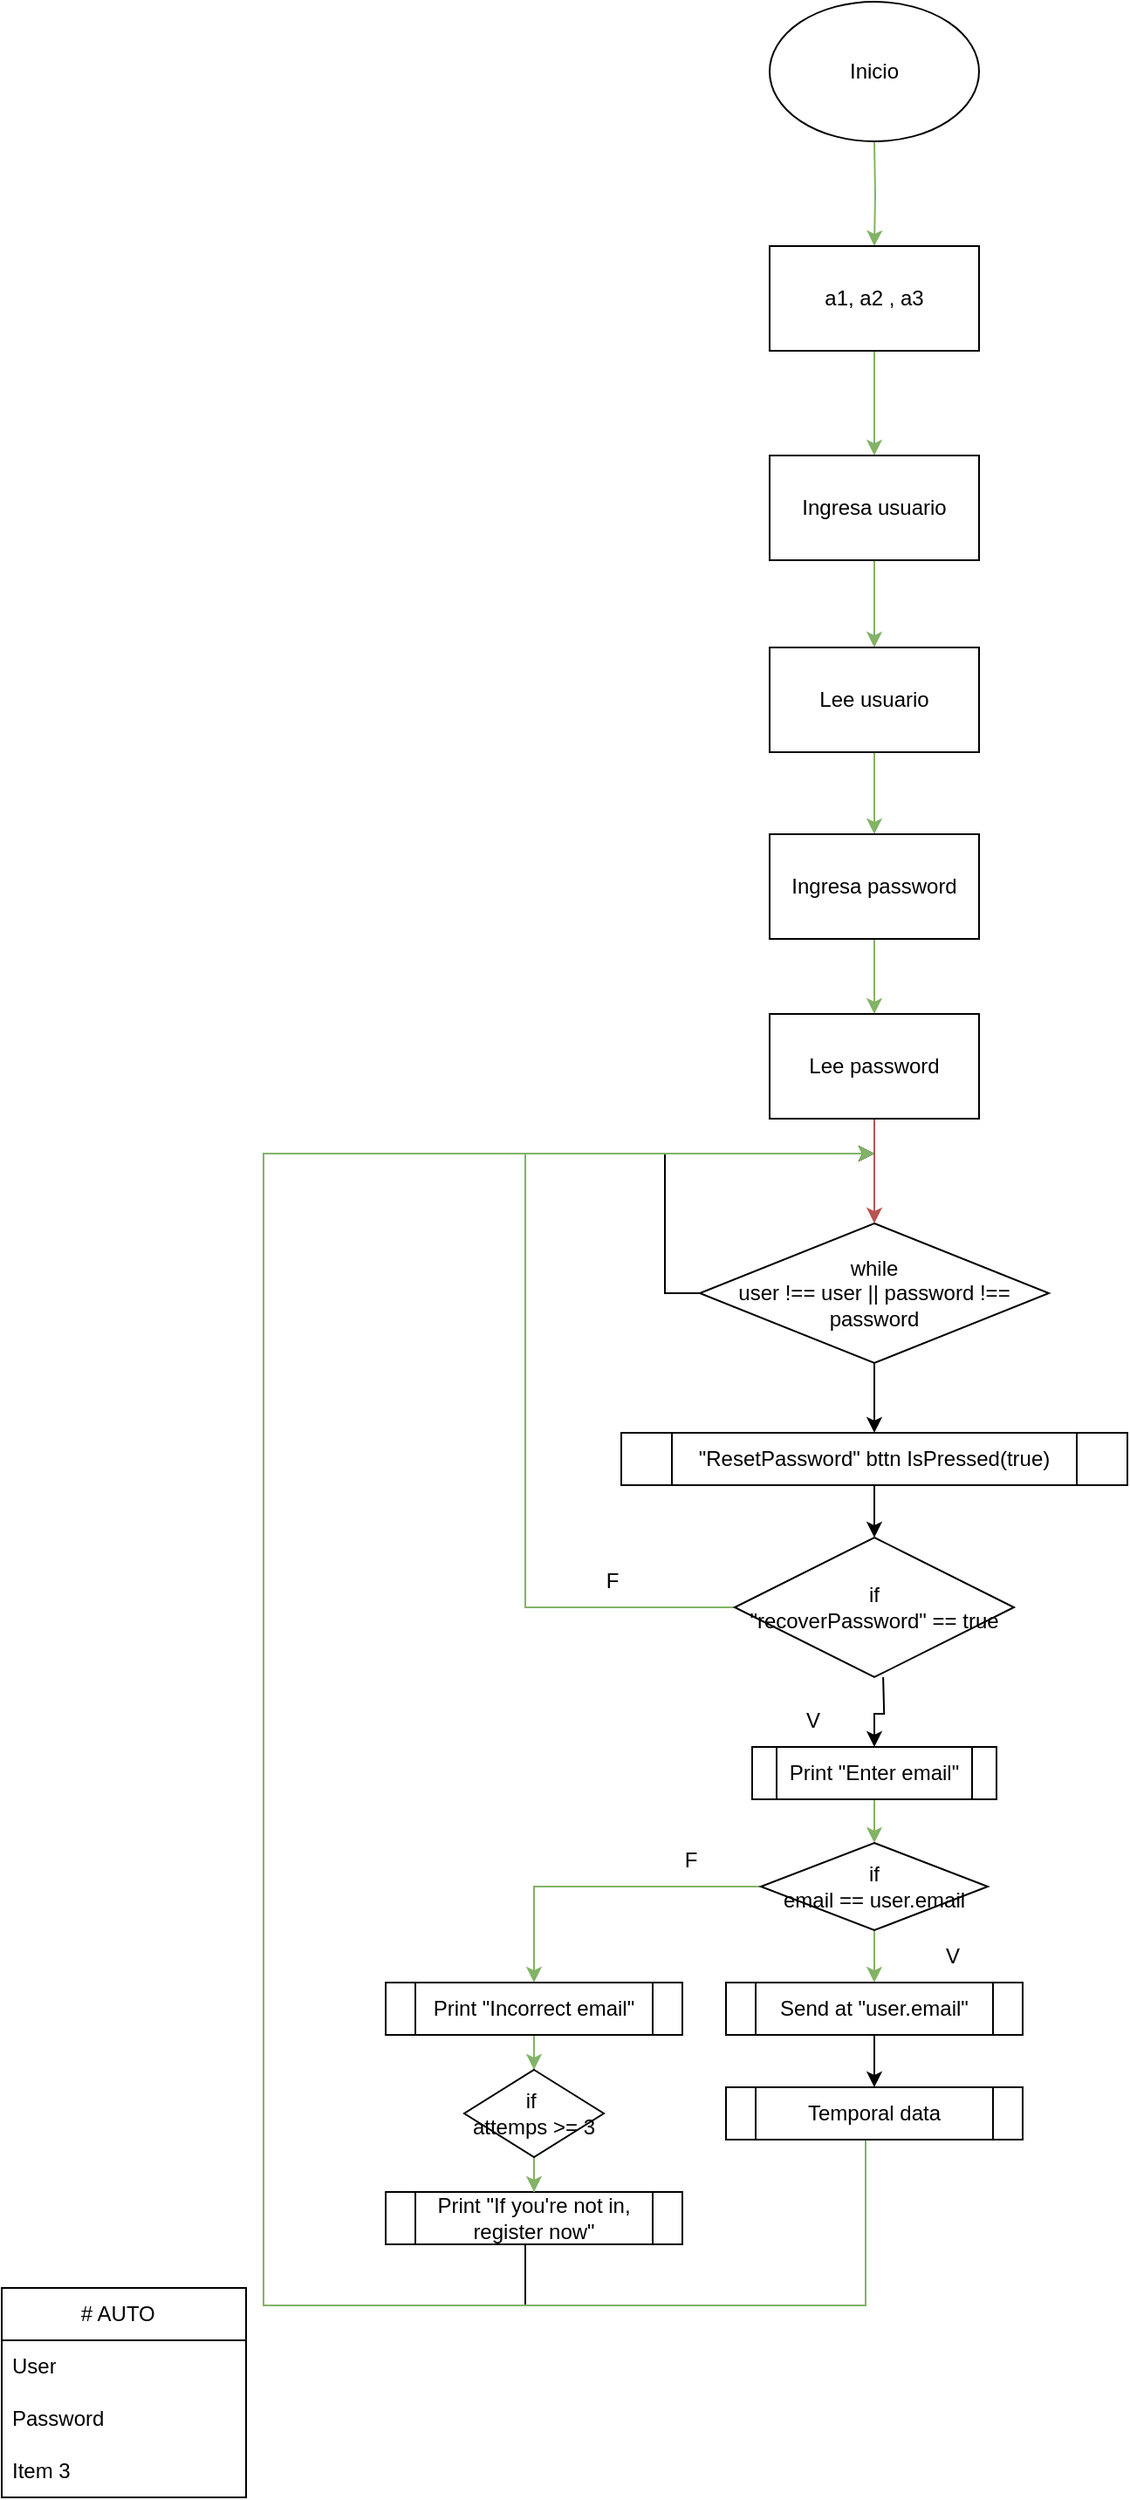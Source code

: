 <mxfile version="21.8.2" type="github">
  <diagram name="Page-1" id="6133507b-19e7-1e82-6fc7-422aa6c4b21f">
    <mxGraphModel dx="-418" dy="395" grid="1" gridSize="10" guides="1" tooltips="1" connect="1" arrows="1" fold="1" page="1" pageScale="1" pageWidth="1100" pageHeight="850" background="none" math="0" shadow="0">
      <root>
        <mxCell id="0" />
        <mxCell id="1" parent="0" />
        <mxCell id="TzWLz_wqdoydFfrb-Z48-6" style="edgeStyle=orthogonalEdgeStyle;rounded=0;orthogonalLoop=1;jettySize=auto;html=1;exitX=0.5;exitY=1;exitDx=0;exitDy=0;entryX=0.5;entryY=0;entryDx=0;entryDy=0;fillColor=#d5e8d4;gradientColor=#97d077;strokeColor=#82b366;" edge="1" parent="1" target="WHY6ZM-cHyPzXdj-TjXL-2">
          <mxGeometry relative="1" as="geometry">
            <mxPoint x="1640" y="120" as="sourcePoint" />
          </mxGeometry>
        </mxCell>
        <mxCell id="TzWLz_wqdoydFfrb-Z48-5" style="edgeStyle=orthogonalEdgeStyle;rounded=0;orthogonalLoop=1;jettySize=auto;html=1;exitX=0.5;exitY=1;exitDx=0;exitDy=0;entryX=0.5;entryY=0;entryDx=0;entryDy=0;fillColor=#d5e8d4;gradientColor=#97d077;strokeColor=#82b366;" edge="1" parent="1" source="WHY6ZM-cHyPzXdj-TjXL-2" target="WHY6ZM-cHyPzXdj-TjXL-3">
          <mxGeometry relative="1" as="geometry" />
        </mxCell>
        <mxCell id="WHY6ZM-cHyPzXdj-TjXL-2" value="a1, a2 , a3" style="rounded=0;whiteSpace=wrap;html=1;" parent="1" vertex="1">
          <mxGeometry x="1580" y="180" width="120" height="60" as="geometry" />
        </mxCell>
        <mxCell id="TzWLz_wqdoydFfrb-Z48-4" style="edgeStyle=orthogonalEdgeStyle;rounded=0;orthogonalLoop=1;jettySize=auto;html=1;exitX=0.5;exitY=1;exitDx=0;exitDy=0;entryX=0.5;entryY=0;entryDx=0;entryDy=0;fillColor=#d5e8d4;gradientColor=#97d077;strokeColor=#82b366;" edge="1" parent="1" source="WHY6ZM-cHyPzXdj-TjXL-3" target="WHY6ZM-cHyPzXdj-TjXL-4">
          <mxGeometry relative="1" as="geometry" />
        </mxCell>
        <mxCell id="WHY6ZM-cHyPzXdj-TjXL-3" value="Ingresa usuario" style="rounded=0;whiteSpace=wrap;html=1;" parent="1" vertex="1">
          <mxGeometry x="1580" y="300" width="120" height="60" as="geometry" />
        </mxCell>
        <mxCell id="TzWLz_wqdoydFfrb-Z48-3" style="edgeStyle=orthogonalEdgeStyle;rounded=0;orthogonalLoop=1;jettySize=auto;html=1;exitX=0.5;exitY=1;exitDx=0;exitDy=0;entryX=0.5;entryY=0;entryDx=0;entryDy=0;fillColor=#d5e8d4;gradientColor=#97d077;strokeColor=#82b366;" edge="1" parent="1" source="WHY6ZM-cHyPzXdj-TjXL-4" target="WHY6ZM-cHyPzXdj-TjXL-5">
          <mxGeometry relative="1" as="geometry" />
        </mxCell>
        <mxCell id="WHY6ZM-cHyPzXdj-TjXL-4" value="Lee usuario" style="rounded=0;whiteSpace=wrap;html=1;" parent="1" vertex="1">
          <mxGeometry x="1580" y="410" width="120" height="60" as="geometry" />
        </mxCell>
        <mxCell id="TzWLz_wqdoydFfrb-Z48-2" style="edgeStyle=orthogonalEdgeStyle;rounded=0;orthogonalLoop=1;jettySize=auto;html=1;exitX=0.5;exitY=1;exitDx=0;exitDy=0;entryX=0.5;entryY=0;entryDx=0;entryDy=0;fillColor=#d5e8d4;gradientColor=#97d077;strokeColor=#82b366;" edge="1" parent="1" source="WHY6ZM-cHyPzXdj-TjXL-5" target="WHY6ZM-cHyPzXdj-TjXL-6">
          <mxGeometry relative="1" as="geometry" />
        </mxCell>
        <mxCell id="WHY6ZM-cHyPzXdj-TjXL-5" value="Ingresa password" style="rounded=0;whiteSpace=wrap;html=1;" parent="1" vertex="1">
          <mxGeometry x="1580" y="517" width="120" height="60" as="geometry" />
        </mxCell>
        <mxCell id="WpRFSHZf8TX5jDKXcikw-2" style="edgeStyle=orthogonalEdgeStyle;rounded=0;orthogonalLoop=1;jettySize=auto;html=1;entryX=0.5;entryY=0;entryDx=0;entryDy=0;fillColor=#f8cecc;gradientColor=#ea6b66;strokeColor=#b85450;" edge="1" parent="1" source="WHY6ZM-cHyPzXdj-TjXL-6" target="WpRFSHZf8TX5jDKXcikw-1">
          <mxGeometry relative="1" as="geometry" />
        </mxCell>
        <mxCell id="WHY6ZM-cHyPzXdj-TjXL-6" value="Lee password" style="rounded=0;whiteSpace=wrap;html=1;" parent="1" vertex="1">
          <mxGeometry x="1580" y="620" width="120" height="60" as="geometry" />
        </mxCell>
        <mxCell id="WpRFSHZf8TX5jDKXcikw-36" style="edgeStyle=orthogonalEdgeStyle;rounded=0;orthogonalLoop=1;jettySize=auto;html=1;exitX=0;exitY=0.5;exitDx=0;exitDy=0;" edge="1" parent="1" source="WpRFSHZf8TX5jDKXcikw-1">
          <mxGeometry relative="1" as="geometry">
            <mxPoint x="1640" y="700" as="targetPoint" />
            <Array as="points">
              <mxPoint x="1520" y="780" />
              <mxPoint x="1520" y="700" />
            </Array>
          </mxGeometry>
        </mxCell>
        <mxCell id="WpRFSHZf8TX5jDKXcikw-42" style="edgeStyle=orthogonalEdgeStyle;rounded=0;orthogonalLoop=1;jettySize=auto;html=1;exitX=0.5;exitY=1;exitDx=0;exitDy=0;entryX=0.5;entryY=0;entryDx=0;entryDy=0;" edge="1" parent="1" source="WpRFSHZf8TX5jDKXcikw-1" target="WpRFSHZf8TX5jDKXcikw-37">
          <mxGeometry relative="1" as="geometry" />
        </mxCell>
        <mxCell id="WpRFSHZf8TX5jDKXcikw-1" value="while&lt;br&gt;user !== user || password !== password" style="rhombus;whiteSpace=wrap;html=1;" vertex="1" parent="1">
          <mxGeometry x="1540" y="740" width="200" height="80" as="geometry" />
        </mxCell>
        <mxCell id="WpRFSHZf8TX5jDKXcikw-8" style="edgeStyle=orthogonalEdgeStyle;rounded=0;orthogonalLoop=1;jettySize=auto;html=1;entryX=0.5;entryY=0;entryDx=0;entryDy=0;fillColor=#d5e8d4;gradientColor=#97d077;strokeColor=#82b366;" edge="1" parent="1" source="WpRFSHZf8TX5jDKXcikw-3" target="WpRFSHZf8TX5jDKXcikw-5">
          <mxGeometry relative="1" as="geometry" />
        </mxCell>
        <mxCell id="WpRFSHZf8TX5jDKXcikw-3" value="Print &quot;Enter email&quot;" style="shape=process;whiteSpace=wrap;html=1;backgroundOutline=1;" vertex="1" parent="1">
          <mxGeometry x="1570" y="1040" width="140" height="30" as="geometry" />
        </mxCell>
        <mxCell id="WpRFSHZf8TX5jDKXcikw-7" style="edgeStyle=orthogonalEdgeStyle;rounded=0;orthogonalLoop=1;jettySize=auto;html=1;entryX=0.5;entryY=0;entryDx=0;entryDy=0;exitX=0;exitY=0.5;exitDx=0;exitDy=0;fillColor=#d5e8d4;gradientColor=#97d077;strokeColor=#82b366;" edge="1" parent="1" source="WpRFSHZf8TX5jDKXcikw-5" target="WpRFSHZf8TX5jDKXcikw-6">
          <mxGeometry relative="1" as="geometry" />
        </mxCell>
        <mxCell id="WpRFSHZf8TX5jDKXcikw-16" style="edgeStyle=orthogonalEdgeStyle;rounded=0;orthogonalLoop=1;jettySize=auto;html=1;fillColor=#d5e8d4;gradientColor=#97d077;strokeColor=#82b366;" edge="1" parent="1" source="WpRFSHZf8TX5jDKXcikw-5" target="WpRFSHZf8TX5jDKXcikw-15">
          <mxGeometry relative="1" as="geometry" />
        </mxCell>
        <mxCell id="WpRFSHZf8TX5jDKXcikw-5" value="if&lt;br&gt;email == user.email" style="rhombus;whiteSpace=wrap;html=1;" vertex="1" parent="1">
          <mxGeometry x="1575" y="1095" width="130" height="50" as="geometry" />
        </mxCell>
        <mxCell id="WpRFSHZf8TX5jDKXcikw-13" style="edgeStyle=orthogonalEdgeStyle;rounded=0;orthogonalLoop=1;jettySize=auto;html=1;entryX=0.5;entryY=0;entryDx=0;entryDy=0;fillColor=#d5e8d4;gradientColor=#97d077;strokeColor=#82b366;" edge="1" parent="1" source="WpRFSHZf8TX5jDKXcikw-6" target="WpRFSHZf8TX5jDKXcikw-11">
          <mxGeometry relative="1" as="geometry" />
        </mxCell>
        <mxCell id="WpRFSHZf8TX5jDKXcikw-6" value="Print &quot;Incorrect email&quot;" style="shape=process;whiteSpace=wrap;html=1;backgroundOutline=1;" vertex="1" parent="1">
          <mxGeometry x="1360" y="1175" width="170" height="30" as="geometry" />
        </mxCell>
        <mxCell id="3nk_N1zHTqF37GBgj2w8-1" value="Inicio" style="ellipse;whiteSpace=wrap;html=1;" vertex="1" parent="1">
          <mxGeometry x="1580" y="40" width="120" height="80" as="geometry" />
        </mxCell>
        <mxCell id="WpRFSHZf8TX5jDKXcikw-34" style="edgeStyle=orthogonalEdgeStyle;rounded=0;orthogonalLoop=1;jettySize=auto;html=1;exitX=0.5;exitY=1;exitDx=0;exitDy=0;" edge="1" parent="1" source="WpRFSHZf8TX5jDKXcikw-10">
          <mxGeometry relative="1" as="geometry">
            <mxPoint x="1640" y="700.0" as="targetPoint" />
            <Array as="points">
              <mxPoint x="1440" y="1325" />
              <mxPoint x="1440" y="1360" />
              <mxPoint x="1290" y="1360" />
              <mxPoint x="1290" y="700" />
            </Array>
          </mxGeometry>
        </mxCell>
        <mxCell id="WpRFSHZf8TX5jDKXcikw-10" value="Print &quot;If you&#39;re not in, register now&quot;" style="shape=process;whiteSpace=wrap;html=1;backgroundOutline=1;" vertex="1" parent="1">
          <mxGeometry x="1360" y="1295" width="170" height="30" as="geometry" />
        </mxCell>
        <mxCell id="WpRFSHZf8TX5jDKXcikw-14" style="edgeStyle=orthogonalEdgeStyle;rounded=0;orthogonalLoop=1;jettySize=auto;html=1;entryX=0.5;entryY=0;entryDx=0;entryDy=0;fillColor=#d5e8d4;gradientColor=#97d077;strokeColor=#82b366;" edge="1" parent="1" source="WpRFSHZf8TX5jDKXcikw-11" target="WpRFSHZf8TX5jDKXcikw-10">
          <mxGeometry relative="1" as="geometry" />
        </mxCell>
        <mxCell id="WpRFSHZf8TX5jDKXcikw-11" value="if&amp;nbsp;&lt;br&gt;attemps &amp;gt;= 3" style="rhombus;whiteSpace=wrap;html=1;" vertex="1" parent="1">
          <mxGeometry x="1405" y="1225" width="80" height="50" as="geometry" />
        </mxCell>
        <mxCell id="WpRFSHZf8TX5jDKXcikw-22" style="edgeStyle=orthogonalEdgeStyle;rounded=0;orthogonalLoop=1;jettySize=auto;html=1;entryX=0.5;entryY=0;entryDx=0;entryDy=0;" edge="1" parent="1" source="WpRFSHZf8TX5jDKXcikw-15" target="WpRFSHZf8TX5jDKXcikw-19">
          <mxGeometry relative="1" as="geometry" />
        </mxCell>
        <mxCell id="WpRFSHZf8TX5jDKXcikw-15" value="Send at &quot;user.email&quot;" style="shape=process;whiteSpace=wrap;html=1;backgroundOutline=1;" vertex="1" parent="1">
          <mxGeometry x="1555" y="1175" width="170" height="30" as="geometry" />
        </mxCell>
        <mxCell id="WpRFSHZf8TX5jDKXcikw-33" style="edgeStyle=orthogonalEdgeStyle;rounded=0;orthogonalLoop=1;jettySize=auto;html=1;exitX=0.5;exitY=1;exitDx=0;exitDy=0;fillColor=#d5e8d4;gradientColor=#97d077;strokeColor=#82b366;" edge="1" parent="1" source="WpRFSHZf8TX5jDKXcikw-19">
          <mxGeometry relative="1" as="geometry">
            <mxPoint x="1640" y="700" as="targetPoint" />
            <Array as="points">
              <mxPoint x="1635" y="1265" />
              <mxPoint x="1635" y="1360" />
              <mxPoint x="1290" y="1360" />
              <mxPoint x="1290" y="700" />
            </Array>
          </mxGeometry>
        </mxCell>
        <mxCell id="WpRFSHZf8TX5jDKXcikw-19" value="Temporal data" style="shape=process;whiteSpace=wrap;html=1;backgroundOutline=1;" vertex="1" parent="1">
          <mxGeometry x="1555" y="1235" width="170" height="30" as="geometry" />
        </mxCell>
        <mxCell id="3nk_N1zHTqF37GBgj2w8-4" value="# AUTO&amp;nbsp;&amp;nbsp;" style="swimlane;fontStyle=0;childLayout=stackLayout;horizontal=1;startSize=30;horizontalStack=0;resizeParent=1;resizeParentMax=0;resizeLast=0;collapsible=1;marginBottom=0;whiteSpace=wrap;html=1;" vertex="1" parent="1">
          <mxGeometry x="1140" y="1350" width="140" height="120" as="geometry" />
        </mxCell>
        <mxCell id="3nk_N1zHTqF37GBgj2w8-5" value="User" style="text;strokeColor=none;fillColor=none;align=left;verticalAlign=middle;spacingLeft=4;spacingRight=4;overflow=hidden;points=[[0,0.5],[1,0.5]];portConstraint=eastwest;rotatable=0;whiteSpace=wrap;html=1;" vertex="1" parent="3nk_N1zHTqF37GBgj2w8-4">
          <mxGeometry y="30" width="140" height="30" as="geometry" />
        </mxCell>
        <mxCell id="3nk_N1zHTqF37GBgj2w8-6" value="Password" style="text;strokeColor=none;fillColor=none;align=left;verticalAlign=middle;spacingLeft=4;spacingRight=4;overflow=hidden;points=[[0,0.5],[1,0.5]];portConstraint=eastwest;rotatable=0;whiteSpace=wrap;html=1;" vertex="1" parent="3nk_N1zHTqF37GBgj2w8-4">
          <mxGeometry y="60" width="140" height="30" as="geometry" />
        </mxCell>
        <mxCell id="3nk_N1zHTqF37GBgj2w8-7" value="Item 3" style="text;strokeColor=none;fillColor=none;align=left;verticalAlign=middle;spacingLeft=4;spacingRight=4;overflow=hidden;points=[[0,0.5],[1,0.5]];portConstraint=eastwest;rotatable=0;whiteSpace=wrap;html=1;" vertex="1" parent="3nk_N1zHTqF37GBgj2w8-4">
          <mxGeometry y="90" width="140" height="30" as="geometry" />
        </mxCell>
        <mxCell id="WpRFSHZf8TX5jDKXcikw-30" style="edgeStyle=orthogonalEdgeStyle;rounded=0;orthogonalLoop=1;jettySize=auto;html=1;entryX=0.5;entryY=0;entryDx=0;entryDy=0;" edge="1" parent="1" target="WpRFSHZf8TX5jDKXcikw-3">
          <mxGeometry relative="1" as="geometry">
            <mxPoint x="1645.059" y="1000.001" as="sourcePoint" />
          </mxGeometry>
        </mxCell>
        <mxCell id="WpRFSHZf8TX5jDKXcikw-32" style="edgeStyle=orthogonalEdgeStyle;rounded=0;orthogonalLoop=1;jettySize=auto;html=1;exitX=0;exitY=0.5;exitDx=0;exitDy=0;fillColor=#d5e8d4;gradientColor=#97d077;strokeColor=#82b366;" edge="1" parent="1" source="WpRFSHZf8TX5jDKXcikw-25">
          <mxGeometry relative="1" as="geometry">
            <mxPoint x="1640" y="700" as="targetPoint" />
            <mxPoint x="1540" y="880" as="sourcePoint" />
            <Array as="points">
              <mxPoint x="1440" y="960" />
              <mxPoint x="1440" y="700" />
            </Array>
          </mxGeometry>
        </mxCell>
        <mxCell id="WpRFSHZf8TX5jDKXcikw-25" value="if&lt;br&gt;&quot;recoverPassword&quot; == true" style="rhombus;whiteSpace=wrap;html=1;" vertex="1" parent="1">
          <mxGeometry x="1560" y="920" width="160" height="80" as="geometry" />
        </mxCell>
        <mxCell id="WpRFSHZf8TX5jDKXcikw-43" style="edgeStyle=orthogonalEdgeStyle;rounded=0;orthogonalLoop=1;jettySize=auto;html=1;entryX=0.5;entryY=0;entryDx=0;entryDy=0;" edge="1" parent="1" source="WpRFSHZf8TX5jDKXcikw-37" target="WpRFSHZf8TX5jDKXcikw-25">
          <mxGeometry relative="1" as="geometry" />
        </mxCell>
        <mxCell id="WpRFSHZf8TX5jDKXcikw-37" value="&quot;ResetPassword&quot; bttn IsPressed(true)" style="shape=process;whiteSpace=wrap;html=1;backgroundOutline=1;" vertex="1" parent="1">
          <mxGeometry x="1495" y="860" width="290" height="30" as="geometry" />
        </mxCell>
        <mxCell id="WpRFSHZf8TX5jDKXcikw-38" value="F" style="text;html=1;strokeColor=none;fillColor=none;align=center;verticalAlign=middle;whiteSpace=wrap;rounded=0;" vertex="1" parent="1">
          <mxGeometry x="1505" y="1090" width="60" height="30" as="geometry" />
        </mxCell>
        <mxCell id="WpRFSHZf8TX5jDKXcikw-39" value="V" style="text;html=1;strokeColor=none;fillColor=none;align=center;verticalAlign=middle;whiteSpace=wrap;rounded=0;" vertex="1" parent="1">
          <mxGeometry x="1655" y="1145" width="60" height="30" as="geometry" />
        </mxCell>
        <mxCell id="WpRFSHZf8TX5jDKXcikw-40" value="V" style="text;html=1;strokeColor=none;fillColor=none;align=center;verticalAlign=middle;whiteSpace=wrap;rounded=0;" vertex="1" parent="1">
          <mxGeometry x="1575" y="1010" width="60" height="30" as="geometry" />
        </mxCell>
        <mxCell id="WpRFSHZf8TX5jDKXcikw-41" value="F" style="text;html=1;strokeColor=none;fillColor=none;align=center;verticalAlign=middle;whiteSpace=wrap;rounded=0;" vertex="1" parent="1">
          <mxGeometry x="1460" y="930" width="60" height="30" as="geometry" />
        </mxCell>
      </root>
    </mxGraphModel>
  </diagram>
</mxfile>
